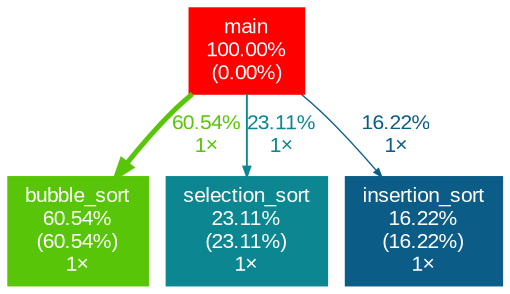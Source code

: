 digraph {
	graph [fontname=Arial, nodesep=0.125, ranksep=0.25];
	node [fontcolor=white, fontname=Arial, height=0, shape=box, style=filled, width=0];
	edge [fontname=Arial];
	1 [color="#ff0000", fontcolor="#ffffff", fontsize="10.00", label="main\n100.00%\n(0.00%)"];
	1 -> 2 [arrowsize="0.78", color="#58c508", fontcolor="#58c508", fontsize="10.00", label="60.54%\n1×", labeldistance="2.42", penwidth="2.42"];
	1 -> 3 [arrowsize="0.48", color="#0c8791", fontcolor="#0c8791", fontsize="10.00", label="23.11%\n1×", labeldistance="0.92", penwidth="0.92"];
	1 -> 4 [arrowsize="0.40", color="#0c5c88", fontcolor="#0c5c88", fontsize="10.00", label="16.22%\n1×", labeldistance="0.65", penwidth="0.65"];
	2 [color="#58c508", fontcolor="#ffffff", fontsize="10.00", label="bubble_sort\n60.54%\n(60.54%)\n1×"];
	3 [color="#0c8791", fontcolor="#ffffff", fontsize="10.00", label="selection_sort\n23.11%\n(23.11%)\n1×"];
	4 [color="#0c5c88", fontcolor="#ffffff", fontsize="10.00", label="insertion_sort\n16.22%\n(16.22%)\n1×"];
}
